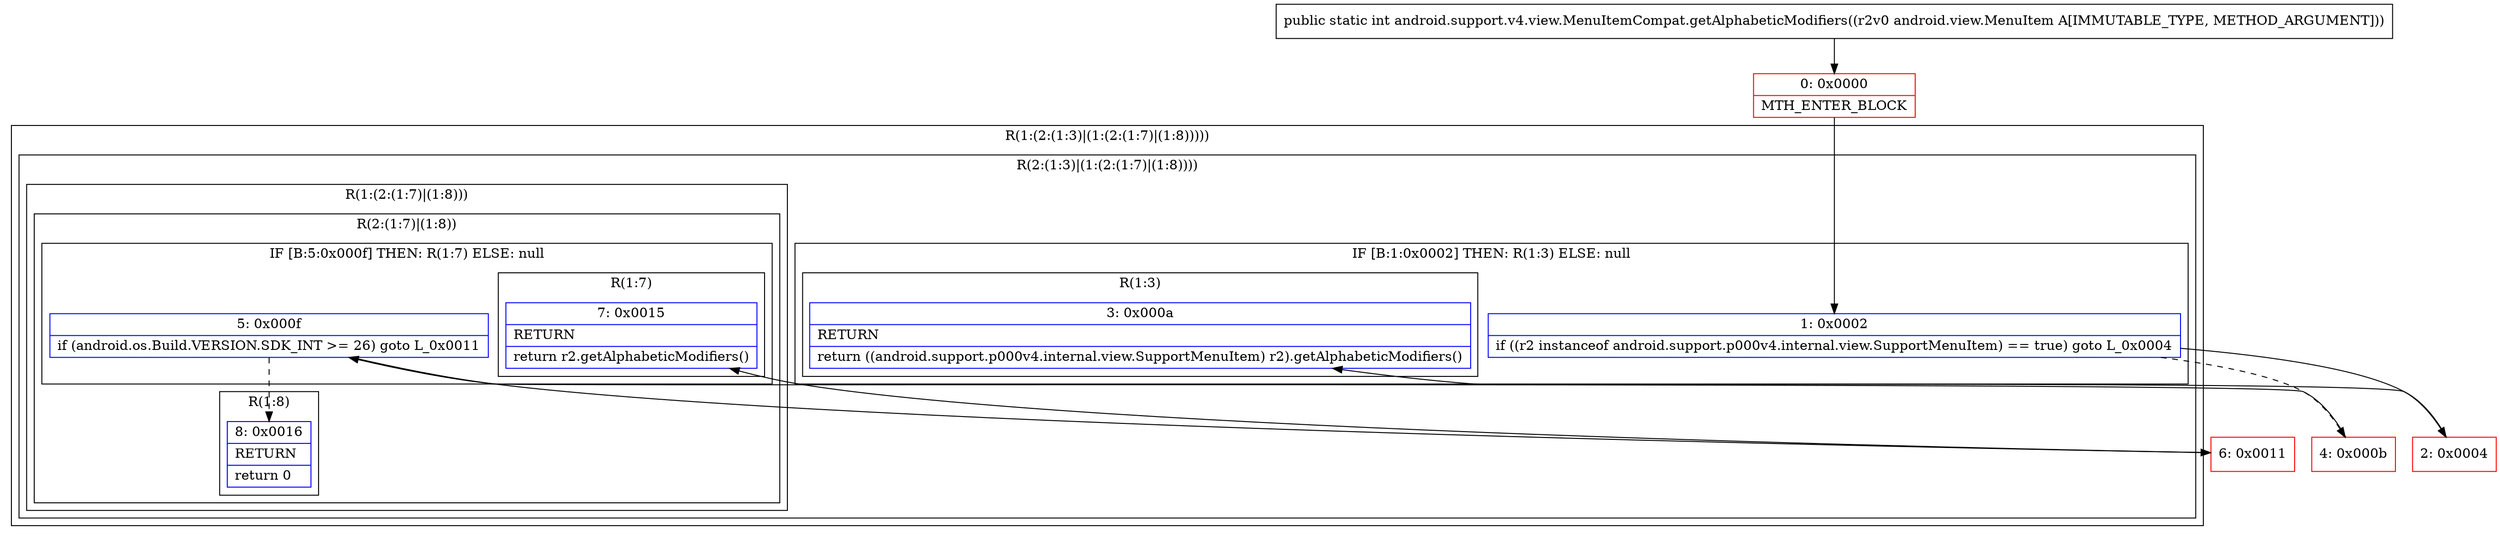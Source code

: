 digraph "CFG forandroid.support.v4.view.MenuItemCompat.getAlphabeticModifiers(Landroid\/view\/MenuItem;)I" {
subgraph cluster_Region_1467403500 {
label = "R(1:(2:(1:3)|(1:(2:(1:7)|(1:8)))))";
node [shape=record,color=blue];
subgraph cluster_Region_516489005 {
label = "R(2:(1:3)|(1:(2:(1:7)|(1:8))))";
node [shape=record,color=blue];
subgraph cluster_IfRegion_2031360164 {
label = "IF [B:1:0x0002] THEN: R(1:3) ELSE: null";
node [shape=record,color=blue];
Node_1 [shape=record,label="{1\:\ 0x0002|if ((r2 instanceof android.support.p000v4.internal.view.SupportMenuItem) == true) goto L_0x0004\l}"];
subgraph cluster_Region_1171833465 {
label = "R(1:3)";
node [shape=record,color=blue];
Node_3 [shape=record,label="{3\:\ 0x000a|RETURN\l|return ((android.support.p000v4.internal.view.SupportMenuItem) r2).getAlphabeticModifiers()\l}"];
}
}
subgraph cluster_Region_606627714 {
label = "R(1:(2:(1:7)|(1:8)))";
node [shape=record,color=blue];
subgraph cluster_Region_2109785533 {
label = "R(2:(1:7)|(1:8))";
node [shape=record,color=blue];
subgraph cluster_IfRegion_608711577 {
label = "IF [B:5:0x000f] THEN: R(1:7) ELSE: null";
node [shape=record,color=blue];
Node_5 [shape=record,label="{5\:\ 0x000f|if (android.os.Build.VERSION.SDK_INT \>= 26) goto L_0x0011\l}"];
subgraph cluster_Region_662759011 {
label = "R(1:7)";
node [shape=record,color=blue];
Node_7 [shape=record,label="{7\:\ 0x0015|RETURN\l|return r2.getAlphabeticModifiers()\l}"];
}
}
subgraph cluster_Region_1089704294 {
label = "R(1:8)";
node [shape=record,color=blue];
Node_8 [shape=record,label="{8\:\ 0x0016|RETURN\l|return 0\l}"];
}
}
}
}
}
Node_0 [shape=record,color=red,label="{0\:\ 0x0000|MTH_ENTER_BLOCK\l}"];
Node_2 [shape=record,color=red,label="{2\:\ 0x0004}"];
Node_4 [shape=record,color=red,label="{4\:\ 0x000b}"];
Node_6 [shape=record,color=red,label="{6\:\ 0x0011}"];
MethodNode[shape=record,label="{public static int android.support.v4.view.MenuItemCompat.getAlphabeticModifiers((r2v0 android.view.MenuItem A[IMMUTABLE_TYPE, METHOD_ARGUMENT])) }"];
MethodNode -> Node_0;
Node_1 -> Node_2;
Node_1 -> Node_4[style=dashed];
Node_5 -> Node_6;
Node_5 -> Node_8[style=dashed];
Node_0 -> Node_1;
Node_2 -> Node_3;
Node_4 -> Node_5;
Node_6 -> Node_7;
}

